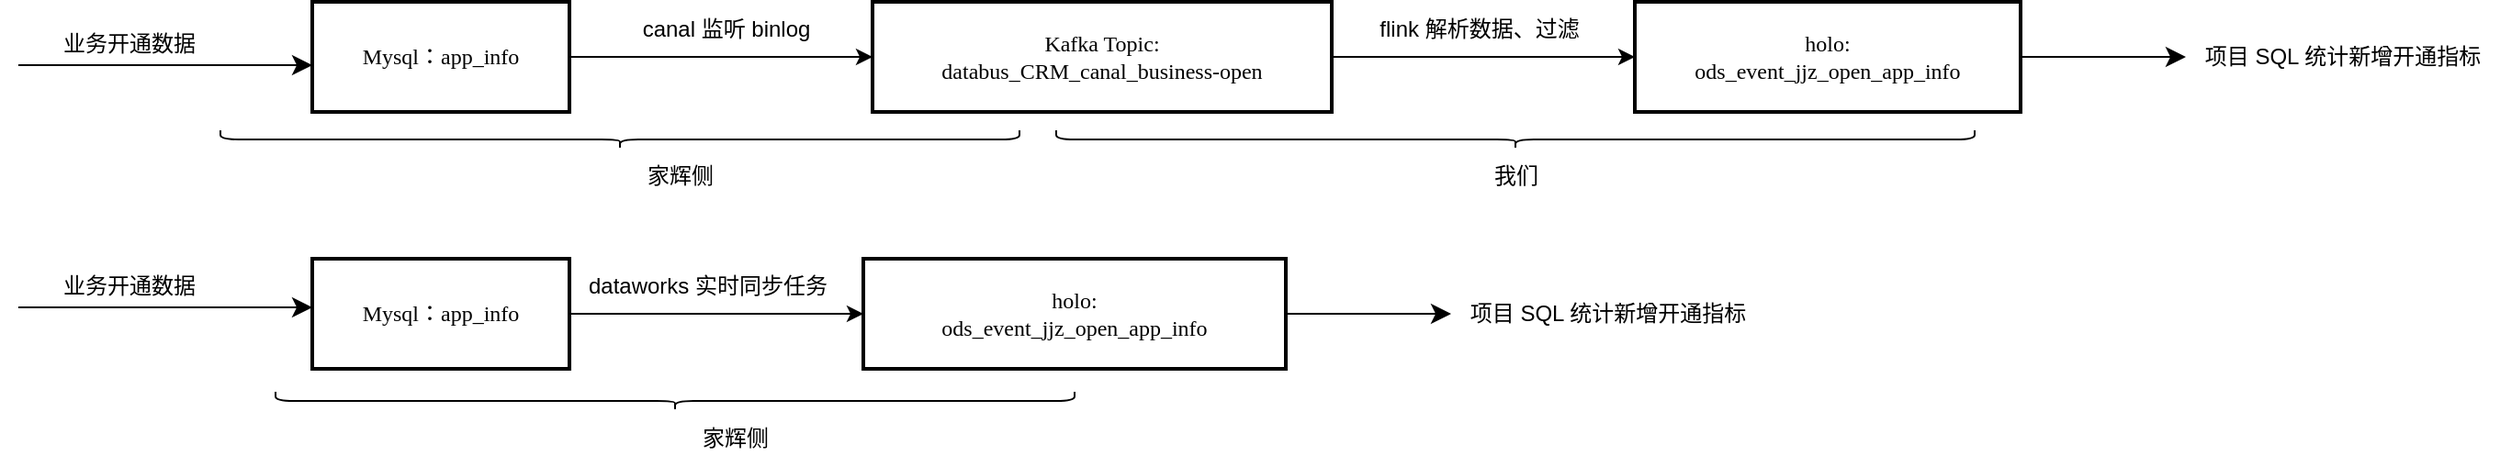 <mxfile version="24.5.3" type="github">
  <diagram name="Page-1" id="b520641d-4fe3-3701-9064-5fc419738815">
    <mxGraphModel dx="2466" dy="727" grid="1" gridSize="10" guides="1" tooltips="1" connect="1" arrows="1" fold="1" page="1" pageScale="1" pageWidth="1100" pageHeight="850" background="none" math="0" shadow="0">
      <root>
        <mxCell id="0" />
        <mxCell id="1" parent="0" />
        <mxCell id="bwXNWcVWL3vOoplr9R7--21" style="edgeStyle=orthogonalEdgeStyle;rounded=0;orthogonalLoop=1;jettySize=auto;html=1;exitX=1;exitY=0.5;exitDx=0;exitDy=0;" edge="1" parent="1" source="bwXNWcVWL3vOoplr9R7--17" target="bwXNWcVWL3vOoplr9R7--20">
          <mxGeometry relative="1" as="geometry" />
        </mxCell>
        <mxCell id="bwXNWcVWL3vOoplr9R7--17" value="Mysql：app_info" style="whiteSpace=wrap;html=1;fontFamily=Verdana;rounded=0;shadow=0;comic=0;labelBackgroundColor=none;strokeWidth=2;" vertex="1" parent="1">
          <mxGeometry x="120" y="730" width="140" height="60" as="geometry" />
        </mxCell>
        <mxCell id="bwXNWcVWL3vOoplr9R7--2" style="edgeStyle=orthogonalEdgeStyle;html=1;labelBackgroundColor=none;startFill=0;startSize=8;endFill=1;endSize=8;fontFamily=Verdana;fontSize=12;" edge="1" parent="1">
          <mxGeometry relative="1" as="geometry">
            <mxPoint x="120" y="764.5" as="targetPoint" />
            <mxPoint x="-40" y="764.5" as="sourcePoint" />
          </mxGeometry>
        </mxCell>
        <mxCell id="bwXNWcVWL3vOoplr9R7--3" value="业务开通数据" style="text;html=1;align=center;verticalAlign=middle;resizable=0;points=[];autosize=1;strokeColor=none;fillColor=none;" vertex="1" parent="1">
          <mxGeometry x="-30" y="738" width="100" height="30" as="geometry" />
        </mxCell>
        <mxCell id="bwXNWcVWL3vOoplr9R7--5" value="canal 监听 binlog" style="text;html=1;align=center;verticalAlign=middle;resizable=0;points=[];autosize=1;strokeColor=none;fillColor=none;" vertex="1" parent="1">
          <mxGeometry x="290" y="730" width="110" height="30" as="geometry" />
        </mxCell>
        <mxCell id="bwXNWcVWL3vOoplr9R7--8" value="flink 解析数据、过滤" style="text;html=1;align=center;verticalAlign=middle;resizable=0;points=[];autosize=1;strokeColor=none;fillColor=none;" vertex="1" parent="1">
          <mxGeometry x="690" y="730" width="130" height="30" as="geometry" />
        </mxCell>
        <mxCell id="bwXNWcVWL3vOoplr9R7--10" value="" style="shape=curlyBracket;whiteSpace=wrap;html=1;rounded=1;flipH=1;labelPosition=right;verticalLabelPosition=middle;align=left;verticalAlign=middle;rotation=90;" vertex="1" parent="1">
          <mxGeometry x="282.5" y="587.5" width="10" height="435" as="geometry" />
        </mxCell>
        <mxCell id="bwXNWcVWL3vOoplr9R7--11" value="家辉侧" style="text;html=1;align=center;verticalAlign=middle;resizable=0;points=[];autosize=1;strokeColor=none;fillColor=none;" vertex="1" parent="1">
          <mxGeometry x="290" y="810" width="60" height="30" as="geometry" />
        </mxCell>
        <mxCell id="bwXNWcVWL3vOoplr9R7--12" value="" style="shape=curlyBracket;whiteSpace=wrap;html=1;rounded=1;flipH=1;labelPosition=right;verticalLabelPosition=middle;align=left;verticalAlign=middle;rotation=90;" vertex="1" parent="1">
          <mxGeometry x="770" y="555" width="10" height="500" as="geometry" />
        </mxCell>
        <mxCell id="bwXNWcVWL3vOoplr9R7--13" value="我们" style="text;html=1;align=center;verticalAlign=middle;resizable=0;points=[];autosize=1;strokeColor=none;fillColor=none;" vertex="1" parent="1">
          <mxGeometry x="750" y="810" width="50" height="30" as="geometry" />
        </mxCell>
        <mxCell id="bwXNWcVWL3vOoplr9R7--15" style="edgeStyle=orthogonalEdgeStyle;html=1;labelBackgroundColor=none;startFill=0;startSize=8;endFill=1;endSize=8;fontFamily=Verdana;fontSize=12;" edge="1" parent="1">
          <mxGeometry relative="1" as="geometry">
            <mxPoint x="120" y="896.5" as="targetPoint" />
            <mxPoint x="-40" y="896.5" as="sourcePoint" />
          </mxGeometry>
        </mxCell>
        <mxCell id="bwXNWcVWL3vOoplr9R7--16" value="业务开通数据" style="text;html=1;align=center;verticalAlign=middle;resizable=0;points=[];autosize=1;strokeColor=none;fillColor=none;" vertex="1" parent="1">
          <mxGeometry x="-30" y="870" width="100" height="30" as="geometry" />
        </mxCell>
        <mxCell id="bwXNWcVWL3vOoplr9R7--23" value="" style="edgeStyle=orthogonalEdgeStyle;rounded=0;orthogonalLoop=1;jettySize=auto;html=1;" edge="1" parent="1" source="bwXNWcVWL3vOoplr9R7--20" target="bwXNWcVWL3vOoplr9R7--22">
          <mxGeometry relative="1" as="geometry" />
        </mxCell>
        <mxCell id="bwXNWcVWL3vOoplr9R7--20" value="&lt;span style=&quot;text-wrap: nowrap;&quot;&gt;Kafka Topic:&lt;/span&gt;&lt;br style=&quot;text-wrap: nowrap;&quot;&gt;&lt;span style=&quot;text-wrap: nowrap;&quot;&gt;databus_CRM_canal_business-open&lt;/span&gt;" style="whiteSpace=wrap;html=1;fontFamily=Verdana;rounded=0;shadow=0;comic=0;labelBackgroundColor=none;strokeWidth=2;" vertex="1" parent="1">
          <mxGeometry x="425" y="730" width="250" height="60" as="geometry" />
        </mxCell>
        <mxCell id="bwXNWcVWL3vOoplr9R7--22" value="holo:&lt;br&gt;&lt;span style=&quot;text-wrap: nowrap;&quot;&gt;ods_event_jjz_open_app_info&lt;/span&gt;" style="whiteSpace=wrap;html=1;fontFamily=Verdana;rounded=0;shadow=0;comic=0;labelBackgroundColor=none;strokeWidth=2;" vertex="1" parent="1">
          <mxGeometry x="840" y="730" width="210" height="60" as="geometry" />
        </mxCell>
        <mxCell id="bwXNWcVWL3vOoplr9R7--24" style="edgeStyle=orthogonalEdgeStyle;html=1;labelBackgroundColor=none;startFill=0;startSize=8;endFill=1;endSize=8;fontFamily=Verdana;fontSize=12;" edge="1" parent="1" source="bwXNWcVWL3vOoplr9R7--22">
          <mxGeometry relative="1" as="geometry">
            <mxPoint x="1140" y="760" as="targetPoint" />
            <mxPoint x="1060" y="760" as="sourcePoint" />
          </mxGeometry>
        </mxCell>
        <mxCell id="bwXNWcVWL3vOoplr9R7--25" value="项目 SQL 统计新增开通指标" style="text;html=1;align=center;verticalAlign=middle;resizable=0;points=[];autosize=1;strokeColor=none;fillColor=none;" vertex="1" parent="1">
          <mxGeometry x="1140" y="745" width="170" height="30" as="geometry" />
        </mxCell>
        <mxCell id="bwXNWcVWL3vOoplr9R7--28" value="" style="edgeStyle=orthogonalEdgeStyle;rounded=0;orthogonalLoop=1;jettySize=auto;html=1;" edge="1" parent="1" source="bwXNWcVWL3vOoplr9R7--26" target="bwXNWcVWL3vOoplr9R7--27">
          <mxGeometry relative="1" as="geometry" />
        </mxCell>
        <mxCell id="bwXNWcVWL3vOoplr9R7--26" value="Mysql：app_info" style="whiteSpace=wrap;html=1;fontFamily=Verdana;rounded=0;shadow=0;comic=0;labelBackgroundColor=none;strokeWidth=2;" vertex="1" parent="1">
          <mxGeometry x="120" y="870" width="140" height="60" as="geometry" />
        </mxCell>
        <mxCell id="bwXNWcVWL3vOoplr9R7--27" value="holo:&lt;br&gt;&lt;span style=&quot;text-wrap: nowrap;&quot;&gt;ods_event_jjz_open_app_info&lt;/span&gt;" style="whiteSpace=wrap;html=1;fontFamily=Verdana;rounded=0;shadow=0;comic=0;labelBackgroundColor=none;strokeWidth=2;" vertex="1" parent="1">
          <mxGeometry x="420" y="870" width="230" height="60" as="geometry" />
        </mxCell>
        <mxCell id="bwXNWcVWL3vOoplr9R7--29" value="dataworks 实时同步任务" style="text;html=1;align=center;verticalAlign=middle;resizable=0;points=[];autosize=1;strokeColor=none;fillColor=none;" vertex="1" parent="1">
          <mxGeometry x="260" y="870" width="150" height="30" as="geometry" />
        </mxCell>
        <mxCell id="bwXNWcVWL3vOoplr9R7--30" style="edgeStyle=orthogonalEdgeStyle;html=1;labelBackgroundColor=none;startFill=0;startSize=8;endFill=1;endSize=8;fontFamily=Verdana;fontSize=12;" edge="1" parent="1">
          <mxGeometry relative="1" as="geometry">
            <mxPoint x="740" y="900" as="targetPoint" />
            <mxPoint x="650" y="900" as="sourcePoint" />
          </mxGeometry>
        </mxCell>
        <mxCell id="bwXNWcVWL3vOoplr9R7--31" value="项目 SQL 统计新增开通指标" style="text;html=1;align=center;verticalAlign=middle;resizable=0;points=[];autosize=1;strokeColor=none;fillColor=none;" vertex="1" parent="1">
          <mxGeometry x="740" y="885" width="170" height="30" as="geometry" />
        </mxCell>
        <mxCell id="bwXNWcVWL3vOoplr9R7--32" value="" style="shape=curlyBracket;whiteSpace=wrap;html=1;rounded=1;flipH=1;labelPosition=right;verticalLabelPosition=middle;align=left;verticalAlign=middle;rotation=90;" vertex="1" parent="1">
          <mxGeometry x="312.5" y="730" width="10" height="435" as="geometry" />
        </mxCell>
        <mxCell id="bwXNWcVWL3vOoplr9R7--33" value="家辉侧" style="text;html=1;align=center;verticalAlign=middle;resizable=0;points=[];autosize=1;strokeColor=none;fillColor=none;" vertex="1" parent="1">
          <mxGeometry x="320" y="952.5" width="60" height="30" as="geometry" />
        </mxCell>
      </root>
    </mxGraphModel>
  </diagram>
</mxfile>
